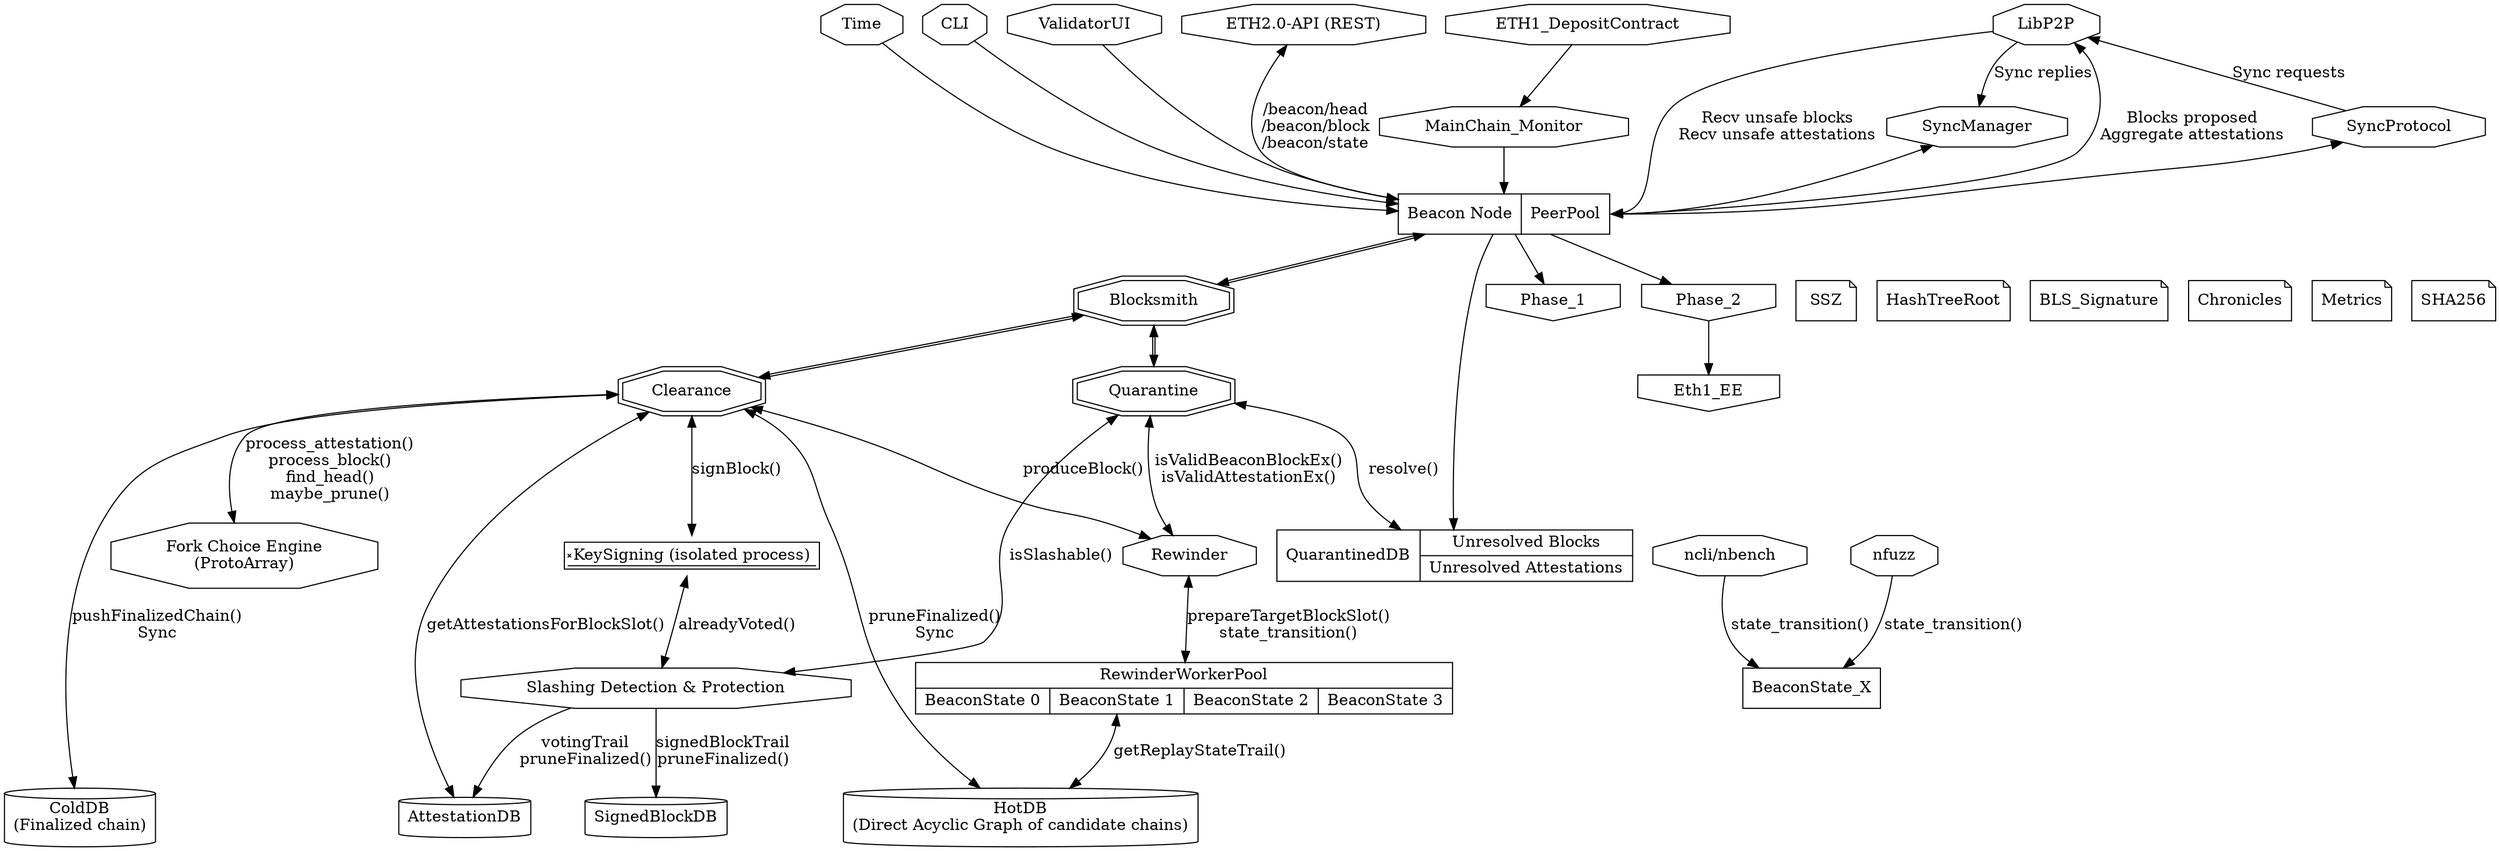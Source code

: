 digraph architecture{
  node [shape = signature]; KeySigning [label="KeySigning (isolated process)"];
  node [shape = octagon]; SyncManager SyncProtocol MainChain_Monitor Time CLI ValidatorUI Slashing LibP2P ETH2_API ncli nfuzz Rewinder ForkChoice;
  ETH2_API [label="ETH2.0-API (REST)"];
  Slashing [label="Slashing Detection & Protection"];
  ForkChoice [label="Fork Choice Engine\n(ProtoArray)"];
  {rank = source; ETH1_DepositContract LibP2P ETH2_API CLI Time ValidatorUI;}

  node [shape = record] BeaconNode;
  BeaconNode [label="<nbc>Beacon Node | <PeerPool>PeerPool"]

  ncli [label="ncli/nbench"];
  {rank = same; ncli; nfuzz;}

  node [shape = doubleoctagon]; Blocksmith Quarantine Clearance;
  node [shape = invhouse]; Phase_1 Phase_2 Eth1_EE;
  node [shape = note] SSZ HashTreeRoot BLS_Signature Chronicles Metrics SHA256
  {rank = same; Blocksmith Phase_1 Phase_2 SSZ HashTreeRoot BLS_Signature Chronicles Metrics SHA256;}

  BeaconNode -> Phase_1
  BeaconNode -> Phase_2
  Phase_2 -> Eth1_EE

  node [shape = record]; QuarantinedDB;
  QuarantinedDB [label="QuarantinedDB | {Unresolved Blocks | Unresolved Attestations}"];

  node [shape = record]; RewinderWorkerPool;
  node [shape = box]; BeaconState_X;

  RewinderWorkerPool [label="{RewinderWorkerPool | {<bs0>BeaconState 0|<bs1>BeaconState 1|<bs2>BeaconState 2|<bs3>BeaconState 3}}"];
  {rank = same; RewinderWorkerPool BeaconState_X;}

  node [shape = cylinder]; AttestationDB HotDB ColdDB;
  {rank = sink; AttestationDB SignedBlockDB HotDB ColdDB;}
  HotDB [label="HotDB\n(Direct Acyclic Graph of candidate chains)"]
  ColdDB [label="ColdDB\n(Finalized chain)"]

  {rank = same; MainChain_Monitor SyncManager SyncProtocol;}
  ETH1_DepositContract -> MainChain_Monitor
  MainChain_Monitor -> BeaconNode

  SyncManager -> BeaconNode:PeerPool [dir=both]
  SyncProtocol -> BeaconNode:PeerPool [dir=both]

  CLI -> BeaconNode
  ValidatorUI -> BeaconNode
  Time -> BeaconNode
  BeaconNode -> Blocksmith [dir=both color="black:black"]
  BeaconNode -> QuarantinedDB
  Blocksmith -> Quarantine [dir=both color="black:black"]
  Blocksmith -> Clearance [dir=both color="black:black"]
  Quarantine -> QuarantinedDB [dir=both label="resolve()"]

  ncli -> BeaconState_X [label="state_transition()"]
  nfuzz -> BeaconState_X [label="state_transition()"]

  SyncProtocol -> LibP2P [label="Sync requests"]
  LibP2P -> SyncManager [label="Sync replies"]

  LibP2P -> BeaconNode:PeerPool [label="Recv unsafe blocks\nRecv unsafe attestations"]
  BeaconNode:PeerPool -> LibP2P [label="Blocks proposed\nAggregate attestations"]
  ETH2_API -> BeaconNode [dir="both", label="/beacon/head\n/beacon/block\n/beacon/state"]

  Clearance -> ForkChoice [dir="both", label="process_attestation()\nprocess_block()\nfind_head()\nmaybe_prune()"]

  Quarantine -> Slashing [dir="both", label="isSlashable()"]
  Clearance -> KeySigning [dir="both", label="signBlock()"]
  KeySigning -> Slashing [dir="both", label="alreadyVoted()"]
  Slashing -> AttestationDB [label="votingTrail\npruneFinalized()"]
  Slashing -> SignedBlockDB [label="signedBlockTrail\npruneFinalized()"]
  Clearance -> AttestationDB [dir="both", label="getAttestationsForBlockSlot()"]

  Clearance -> HotDB [dir="both", label="pruneFinalized()\nSync"]

  Rewinder -> RewinderWorkerPool [dir="both", label="prepareTargetBlockSlot()\nstate_transition()"]
  RewinderWorkerPool:bs1 -> HotDB [dir="both", label="getReplayStateTrail()"]

  Quarantine -> Rewinder [dir="both", label="isValidBeaconBlockEx()\nisValidAttestationEx()"]
  Clearance -> Rewinder [dir="both", label="produceBlock()"]


  Clearance -> ColdDB [dir="both", label="pushFinalizedChain()\nSync"]
}
